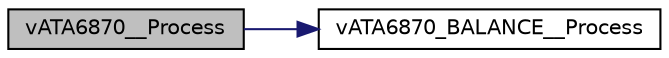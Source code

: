 digraph "vATA6870__Process"
{
  edge [fontname="Helvetica",fontsize="10",labelfontname="Helvetica",labelfontsize="10"];
  node [fontname="Helvetica",fontsize="10",shape=record];
  rankdir="LR";
  Node1 [label="vATA6870__Process",height=0.2,width=0.4,color="black", fillcolor="grey75", style="filled", fontcolor="black"];
  Node1 -> Node2 [color="midnightblue",fontsize="10",style="solid",fontname="Helvetica"];
  Node2 [label="vATA6870_BALANCE__Process",height=0.2,width=0.4,color="black", fillcolor="white", style="filled",URL="$group___a_t_a6870_____b_a_l_a_n_c_e.html#ga35c425a47779f4893caca3dcbd015707",tooltip="Process the balancer state machine. "];
}
